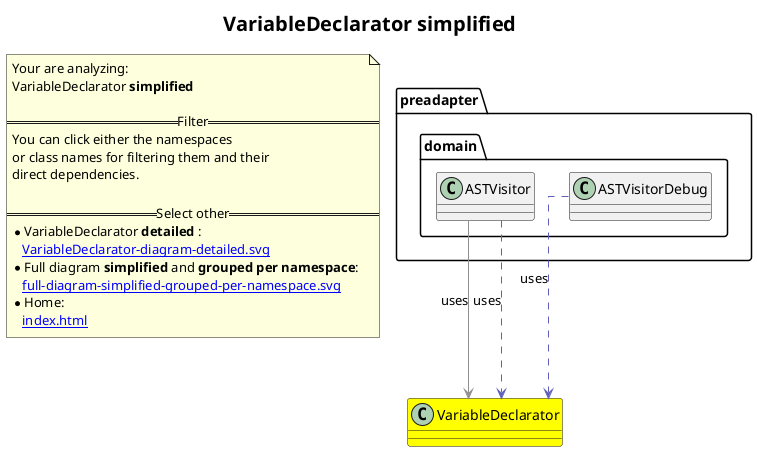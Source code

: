@startuml
skinparam linetype ortho
title <size:20>VariableDeclarator **simplified** </size>
note "Your are analyzing:\nVariableDeclarator **simplified** \n\n==Filter==\nYou can click either the namespaces \nor class names for filtering them and their\ndirect dependencies.\n\n==Select other==\n* VariableDeclarator **detailed** :\n   [[VariableDeclarator-diagram-detailed.svg]]\n* Full diagram **simplified** and **grouped per namespace**:\n   [[full-diagram-simplified-grouped-per-namespace.svg]]\n* Home:\n   [[index.html]]" as FloatingNote
class VariableDeclarator [[VariableDeclarator-diagram-simplified.svg]] #yellow {
}
  class preadapter.domain.ASTVisitorDebug [[preadapter.domain.ASTVisitorDebug-diagram-simplified.svg]]  {
  }
  class preadapter.domain.ASTVisitor [[preadapter.domain.ASTVisitor-diagram-simplified.svg]]  {
  }
 ' *************************************** 
 ' *************************************** 
 ' *************************************** 
' Class relations extracted from namespace:
' 
' Class relations extracted from namespace:
' preadapter.domain
preadapter.domain.ASTVisitorDebug .[#6060BB].> VariableDeclarator  : uses 
preadapter.domain.ASTVisitor -[#909090]-> VariableDeclarator  : uses 
preadapter.domain.ASTVisitor .[#6060BB].> VariableDeclarator  : uses 
@enduml